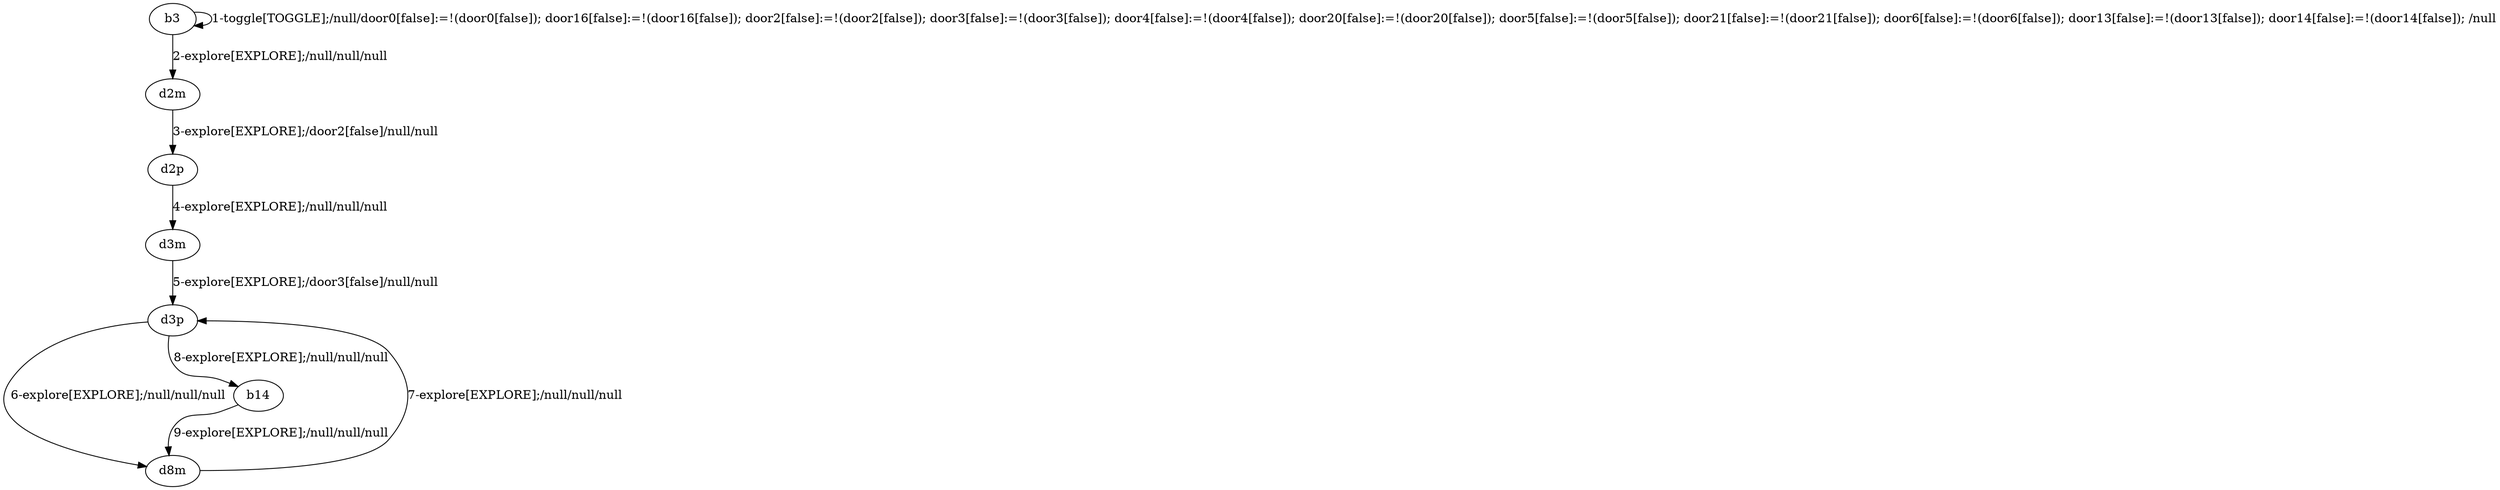 # Total number of goals covered by this test: 3
# d3p --> b14
# b14 --> d8m
# d8m --> d3p

digraph g {
"b3" -> "b3" [label = "1-toggle[TOGGLE];/null/door0[false]:=!(door0[false]); door16[false]:=!(door16[false]); door2[false]:=!(door2[false]); door3[false]:=!(door3[false]); door4[false]:=!(door4[false]); door20[false]:=!(door20[false]); door5[false]:=!(door5[false]); door21[false]:=!(door21[false]); door6[false]:=!(door6[false]); door13[false]:=!(door13[false]); door14[false]:=!(door14[false]); /null"];
"b3" -> "d2m" [label = "2-explore[EXPLORE];/null/null/null"];
"d2m" -> "d2p" [label = "3-explore[EXPLORE];/door2[false]/null/null"];
"d2p" -> "d3m" [label = "4-explore[EXPLORE];/null/null/null"];
"d3m" -> "d3p" [label = "5-explore[EXPLORE];/door3[false]/null/null"];
"d3p" -> "d8m" [label = "6-explore[EXPLORE];/null/null/null"];
"d8m" -> "d3p" [label = "7-explore[EXPLORE];/null/null/null"];
"d3p" -> "b14" [label = "8-explore[EXPLORE];/null/null/null"];
"b14" -> "d8m" [label = "9-explore[EXPLORE];/null/null/null"];
}